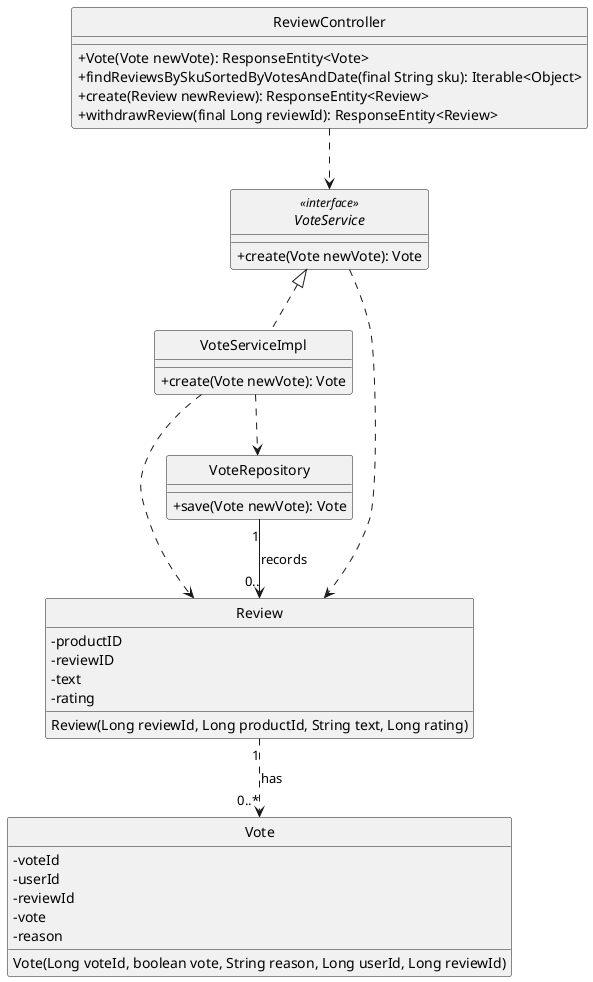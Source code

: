 @startuml
'https://plantuml.com/class-diagram

hide circle
skinparam classAttributeIconSize 0


class ReviewController {
    +Vote(Vote newVote): ResponseEntity<Vote>
    +findReviewsBySkuSortedByVotesAndDate(final String sku): Iterable<Object>
    +create(Review newReview): ResponseEntity<Review>
    +withdrawReview(final Long reviewId): ResponseEntity<Review>
}

interface VoteService <<interface>> {
    +create(Vote newVote): Vote
}

class VoteServiceImpl{
    +create(Vote newVote): Vote
}

class Review {
    - productID
    - reviewID
    - text
    - rating
    Review(Long reviewId, Long productId, String text, Long rating)
}

class Vote {
    - voteId
    - userId
    - reviewId
    - vote
    - reason
    Vote(Long voteId, boolean vote, String reason, Long userId, Long reviewId)
}

class VoteRepository {
    +save(Vote newVote): Vote
}

VoteRepository "1" --> "0.." Review:  records

ReviewController ..> VoteService
VoteServiceImpl ..> VoteRepository
VoteServiceImpl ..> Review
VoteService ..> Review
Review "1" ..> "0..*" Vote: has

VoteServiceImpl .up.|> VoteService


@enduml